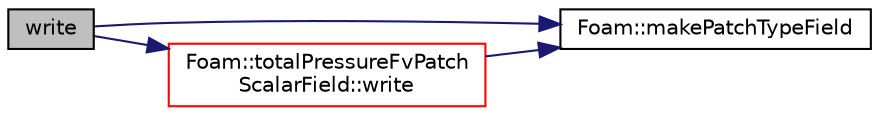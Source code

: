 digraph "write"
{
  bgcolor="transparent";
  edge [fontname="Helvetica",fontsize="10",labelfontname="Helvetica",labelfontsize="10"];
  node [fontname="Helvetica",fontsize="10",shape=record];
  rankdir="LR";
  Node1 [label="write",height=0.2,width=0.4,color="black", fillcolor="grey75", style="filled", fontcolor="black"];
  Node1 -> Node2 [color="midnightblue",fontsize="10",style="solid",fontname="Helvetica"];
  Node2 [label="Foam::makePatchTypeField",height=0.2,width=0.4,color="black",URL="$a10909.html#a44a8c9a8ab08f6bf1f84bf3dab3f82a2"];
  Node1 -> Node3 [color="midnightblue",fontsize="10",style="solid",fontname="Helvetica"];
  Node3 [label="Foam::totalPressureFvPatch\lScalarField::write",height=0.2,width=0.4,color="red",URL="$a02732.html#a0941061ad5a26be83b4107d05750ace6",tooltip="Write. "];
  Node3 -> Node2 [color="midnightblue",fontsize="10",style="solid",fontname="Helvetica"];
}
